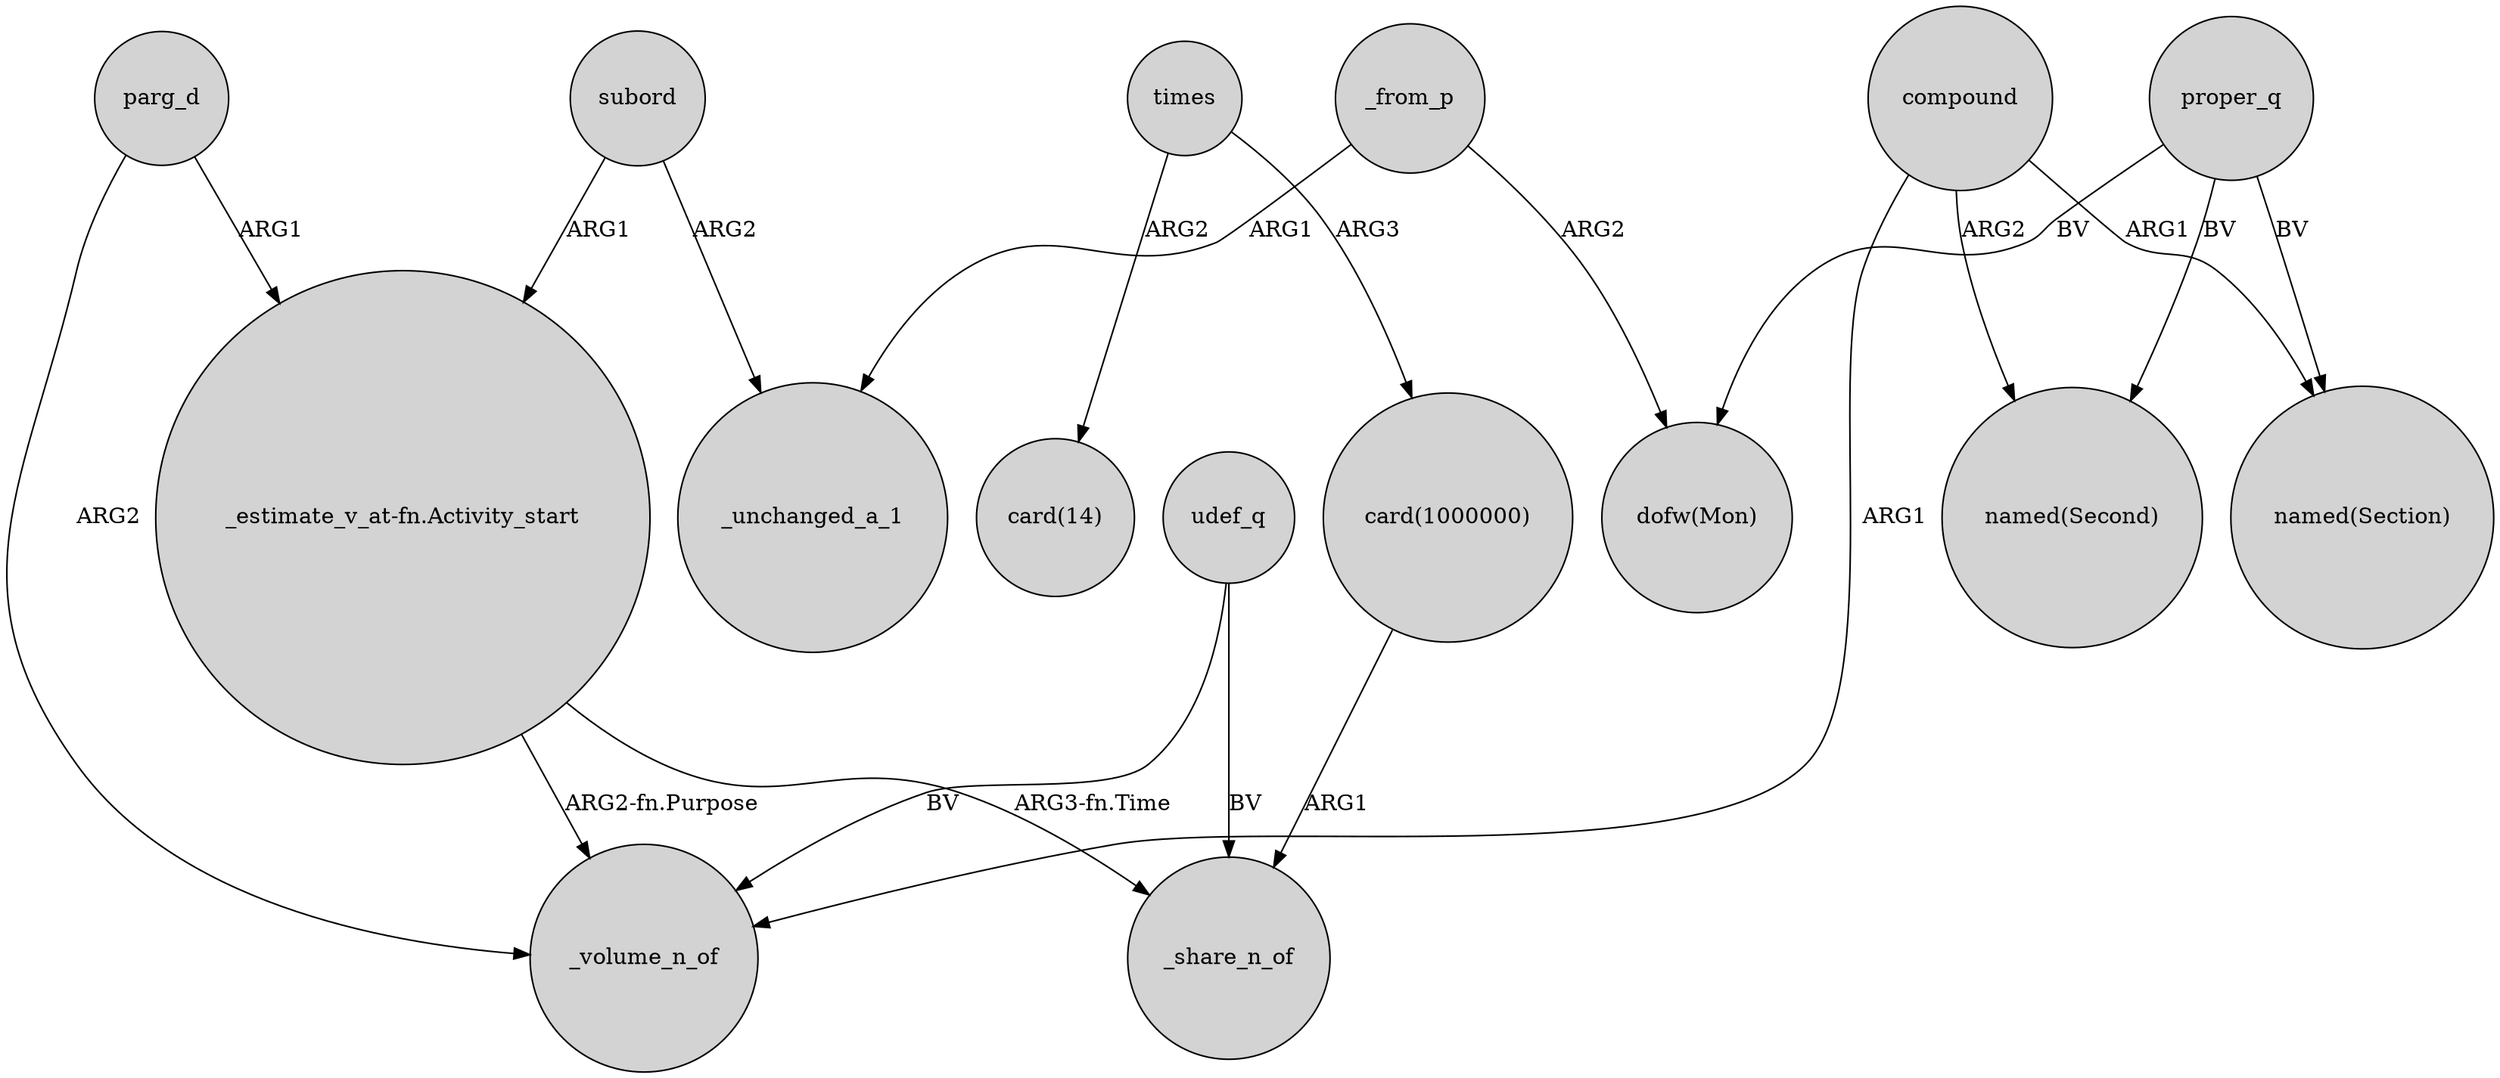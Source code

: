 digraph {
	node [shape=circle style=filled]
	compound -> _volume_n_of [label=ARG1]
	subord -> _unchanged_a_1 [label=ARG2]
	times -> "card(1000000)" [label=ARG3]
	proper_q -> "dofw(Mon)" [label=BV]
	"_estimate_v_at-fn.Activity_start" -> _share_n_of [label="ARG3-fn.Time"]
	proper_q -> "named(Section)" [label=BV]
	udef_q -> _volume_n_of [label=BV]
	subord -> "_estimate_v_at-fn.Activity_start" [label=ARG1]
	"_estimate_v_at-fn.Activity_start" -> _volume_n_of [label="ARG2-fn.Purpose"]
	_from_p -> "dofw(Mon)" [label=ARG2]
	proper_q -> "named(Second)" [label=BV]
	compound -> "named(Second)" [label=ARG2]
	udef_q -> _share_n_of [label=BV]
	"card(1000000)" -> _share_n_of [label=ARG1]
	parg_d -> "_estimate_v_at-fn.Activity_start" [label=ARG1]
	parg_d -> _volume_n_of [label=ARG2]
	compound -> "named(Section)" [label=ARG1]
	times -> "card(14)" [label=ARG2]
	_from_p -> _unchanged_a_1 [label=ARG1]
}

